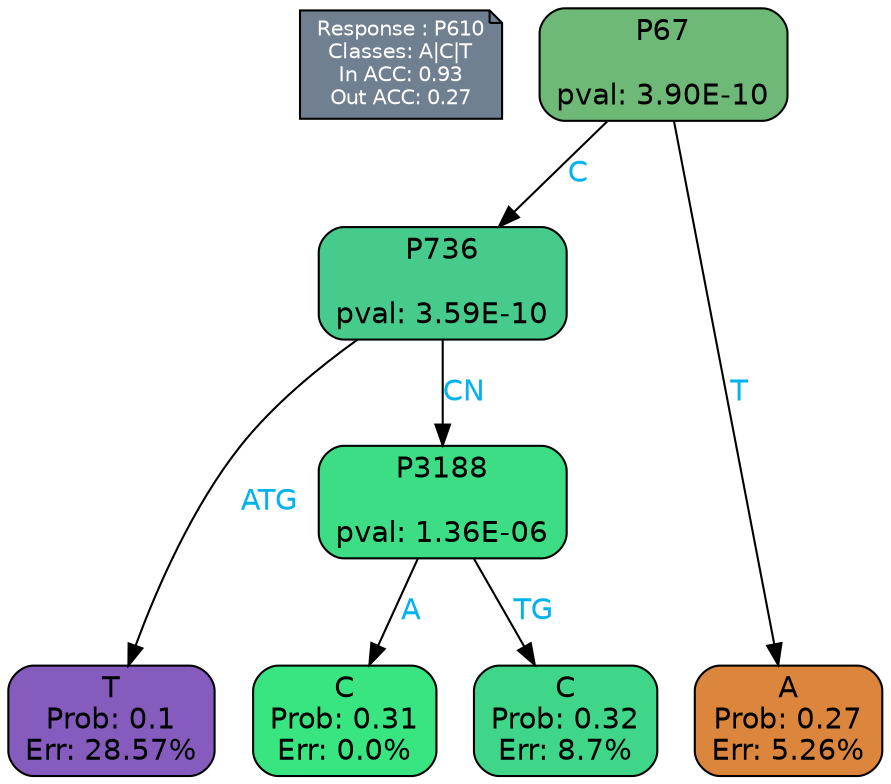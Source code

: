 digraph Tree {
node [shape=box, style="filled, rounded", color="black", fontname=helvetica] ;
graph [ranksep=equally, splines=polylines, bgcolor=transparent, dpi=600] ;
edge [fontname=helvetica] ;
LEGEND [label="Response : P610
Classes: A|C|T
In ACC: 0.93
Out ACC: 0.27
",shape=note,align=left,style=filled,fillcolor="slategray",fontcolor="white",fontsize=10];1 [label="P67

pval: 3.90E-10", fillcolor="#6eb977"] ;
2 [label="P736

pval: 3.59E-10", fillcolor="#46cb8d"] ;
3 [label="T
Prob: 0.1
Err: 28.57%", fillcolor="#855bbe"] ;
4 [label="P3188

pval: 1.36E-06", fillcolor="#3cdd85"] ;
5 [label="C
Prob: 0.31
Err: 0.0%", fillcolor="#39e581"] ;
6 [label="C
Prob: 0.32
Err: 8.7%", fillcolor="#3fd689"] ;
7 [label="A
Prob: 0.27
Err: 5.26%", fillcolor="#db863c"] ;
1 -> 2 [label="C",fontcolor=deepskyblue2] ;
1 -> 7 [label="T",fontcolor=deepskyblue2] ;
2 -> 3 [label="ATG",fontcolor=deepskyblue2] ;
2 -> 4 [label="CN",fontcolor=deepskyblue2] ;
4 -> 5 [label="A",fontcolor=deepskyblue2] ;
4 -> 6 [label="TG",fontcolor=deepskyblue2] ;
{rank = same; 3;5;6;7;}{rank = same; LEGEND;1;}}